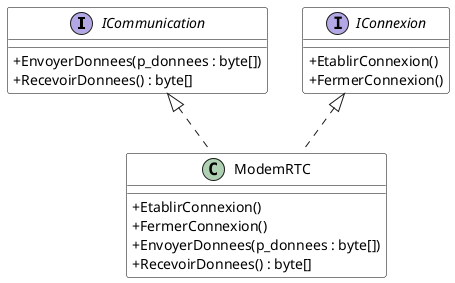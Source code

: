 @startuml SRP_V03

skinparam classAttributeIconSize 0
skinparam class {
    BackgroundColor White
    BorderColor #000
}
allowmixing

interface ICommunication {
    + EnvoyerDonnees(p_donnees : byte[])
    + RecevoirDonnees() : byte[]
}

interface IConnexion {
    + EtablirConnexion()
    + FermerConnexion()
}

class ModemRTC {
    + EtablirConnexion()
    + FermerConnexion()
    + EnvoyerDonnees(p_donnees : byte[])
    + RecevoirDonnees() : byte[]
}

IConnexion <|.. ModemRTC
ICommunication <|.. ModemRTC

@enduml